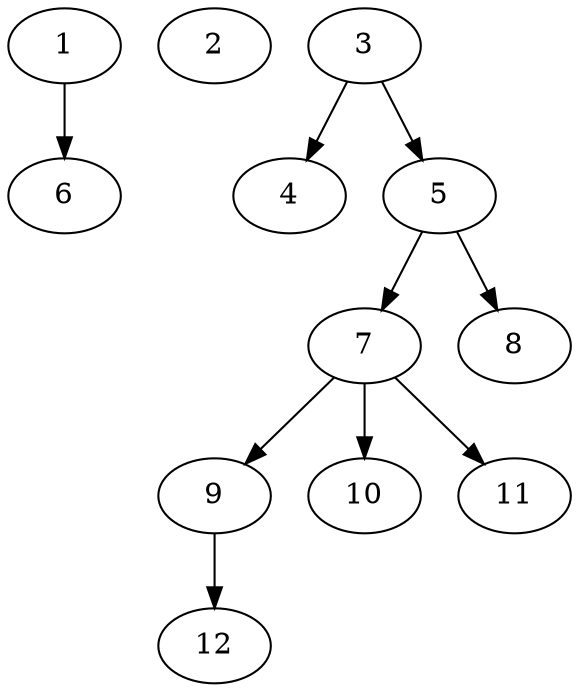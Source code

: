 // DAG (tier=1-easy, mode=data, n=12, ccr=0.323, fat=0.493, density=0.316, regular=0.718, jump=0.056, mindata=1048576, maxdata=8388608)
// DAG automatically generated by daggen at Sun Aug 24 16:33:32 2025
// /home/ermia/Project/Environments/daggen/bin/daggen --dot --ccr 0.323 --fat 0.493 --regular 0.718 --density 0.316 --jump 0.056 --mindata 1048576 --maxdata 8388608 -n 12 
digraph G {
  1 [size="3638393506566766592", alpha="0.13", expect_size="1819196753283383296"]
  1 -> 6 [size ="18924733202432"]
  2 [size="256594661507166880", alpha="0.18", expect_size="128297330753583440"]
  3 [size="177748476818010432", alpha="0.10", expect_size="88874238409005216"]
  3 -> 4 [size ="163957365014528"]
  3 -> 5 [size ="163957365014528"]
  4 [size="3549155784403253", alpha="0.01", expect_size="1774577892201626"]
  5 [size="32105678553873560", alpha="0.18", expect_size="16052839276936780"]
  5 -> 7 [size ="521150023073792"]
  5 -> 8 [size ="521150023073792"]
  6 [size="207017458491868577792", alpha="0.09", expect_size="103508729245934288896"]
  7 [size="8218883718321143", alpha="0.10", expect_size="4109441859160571"]
  7 -> 9 [size ="196345805668352"]
  7 -> 10 [size ="196345805668352"]
  7 -> 11 [size ="196345805668352"]
  8 [size="242302356694489280", alpha="0.16", expect_size="121151178347244640"]
  9 [size="11215662279602600", alpha="0.10", expect_size="5607831139801300"]
  9 -> 12 [size ="505141841100800"]
  10 [size="497476004351717440", alpha="0.01", expect_size="248738002175858720"]
  11 [size="4506122273190576128", alpha="0.15", expect_size="2253061136595288064"]
  12 [size="1009999861425182", alpha="0.05", expect_size="504999930712591"]
}